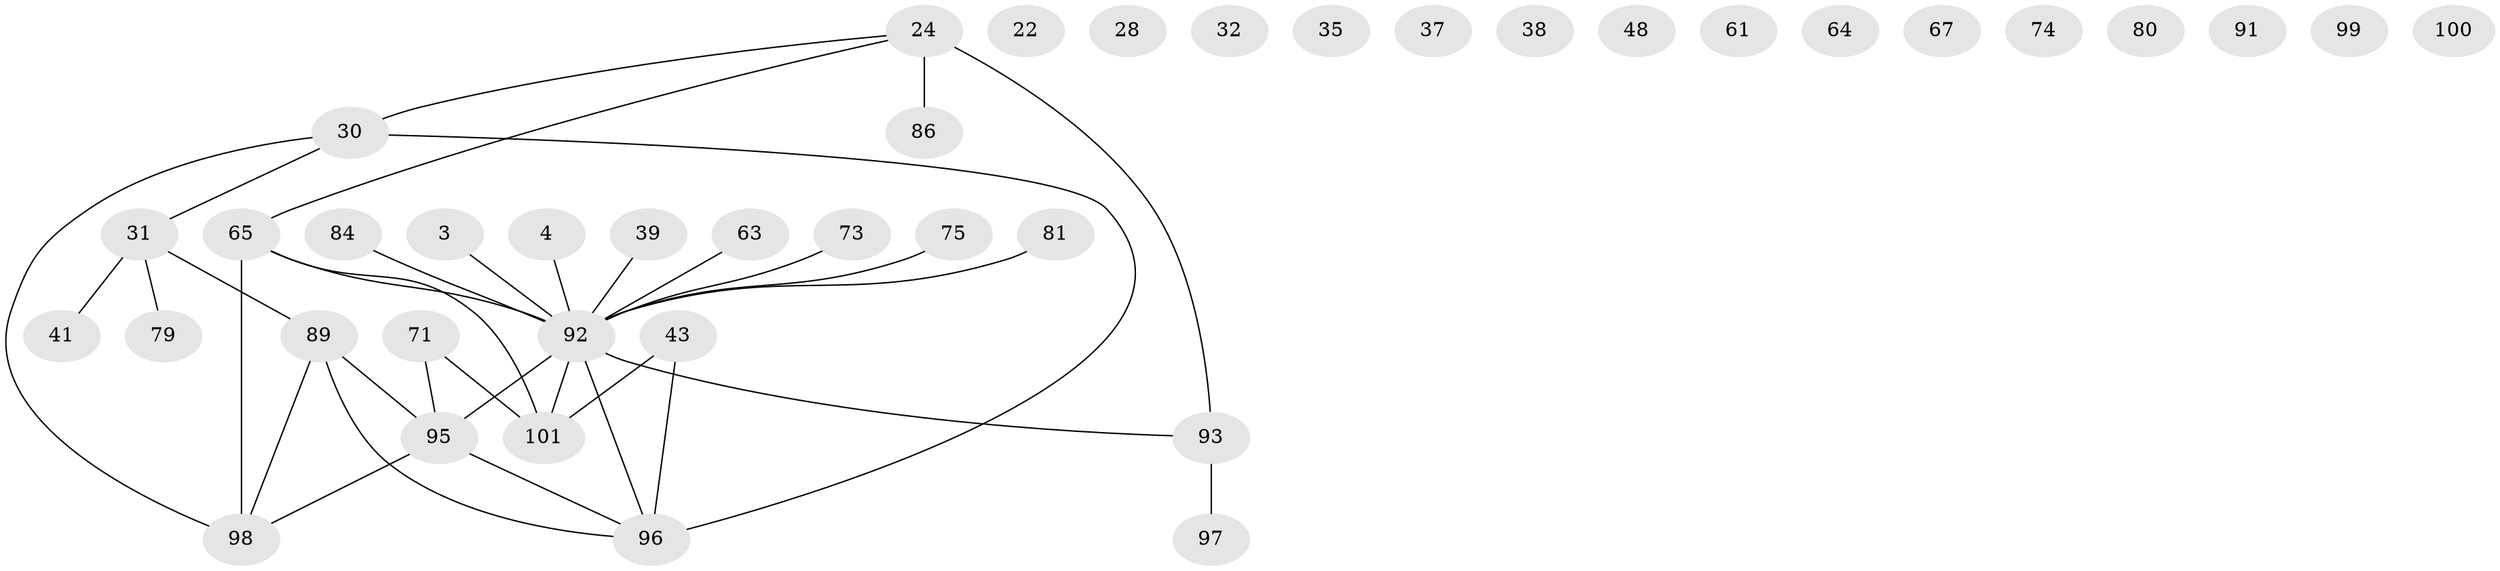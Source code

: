 // original degree distribution, {4: 0.0891089108910891, 1: 0.26732673267326734, 2: 0.19801980198019803, 3: 0.27722772277227725, 5: 0.009900990099009901, 0: 0.1188118811881188, 6: 0.039603960396039604}
// Generated by graph-tools (version 1.1) at 2025/43/03/04/25 21:43:13]
// undirected, 40 vertices, 35 edges
graph export_dot {
graph [start="1"]
  node [color=gray90,style=filled];
  3;
  4;
  22;
  24 [super="+13"];
  28;
  30;
  31 [super="+18"];
  32;
  35;
  37;
  38;
  39;
  41;
  43;
  48;
  61 [super="+44"];
  63;
  64 [super="+60"];
  65 [super="+49+40"];
  67;
  71 [super="+45"];
  73;
  74;
  75;
  79;
  80;
  81;
  84 [super="+6+19"];
  86 [super="+46"];
  89 [super="+54"];
  91 [super="+15"];
  92 [super="+69+62+76+88"];
  93 [super="+27"];
  95 [super="+16+56+72+90"];
  96 [super="+50+94"];
  97;
  98 [super="+59+87+83+85"];
  99;
  100;
  101 [super="+10+42+58"];
  3 -- 92;
  4 -- 92;
  24 -- 30;
  24 -- 93 [weight=2];
  24 -- 65;
  24 -- 86;
  30 -- 31 [weight=2];
  30 -- 96 [weight=2];
  30 -- 98;
  31 -- 89 [weight=2];
  31 -- 41;
  31 -- 79;
  39 -- 92;
  43 -- 101;
  43 -- 96;
  63 -- 92;
  65 -- 101 [weight=2];
  65 -- 98 [weight=3];
  65 -- 92;
  71 -- 95;
  71 -- 101;
  73 -- 92;
  75 -- 92;
  81 -- 92;
  84 -- 92;
  89 -- 95;
  89 -- 96;
  89 -- 98;
  92 -- 96;
  92 -- 101;
  92 -- 95 [weight=5];
  92 -- 93;
  93 -- 97;
  95 -- 96;
  95 -- 98 [weight=2];
}
